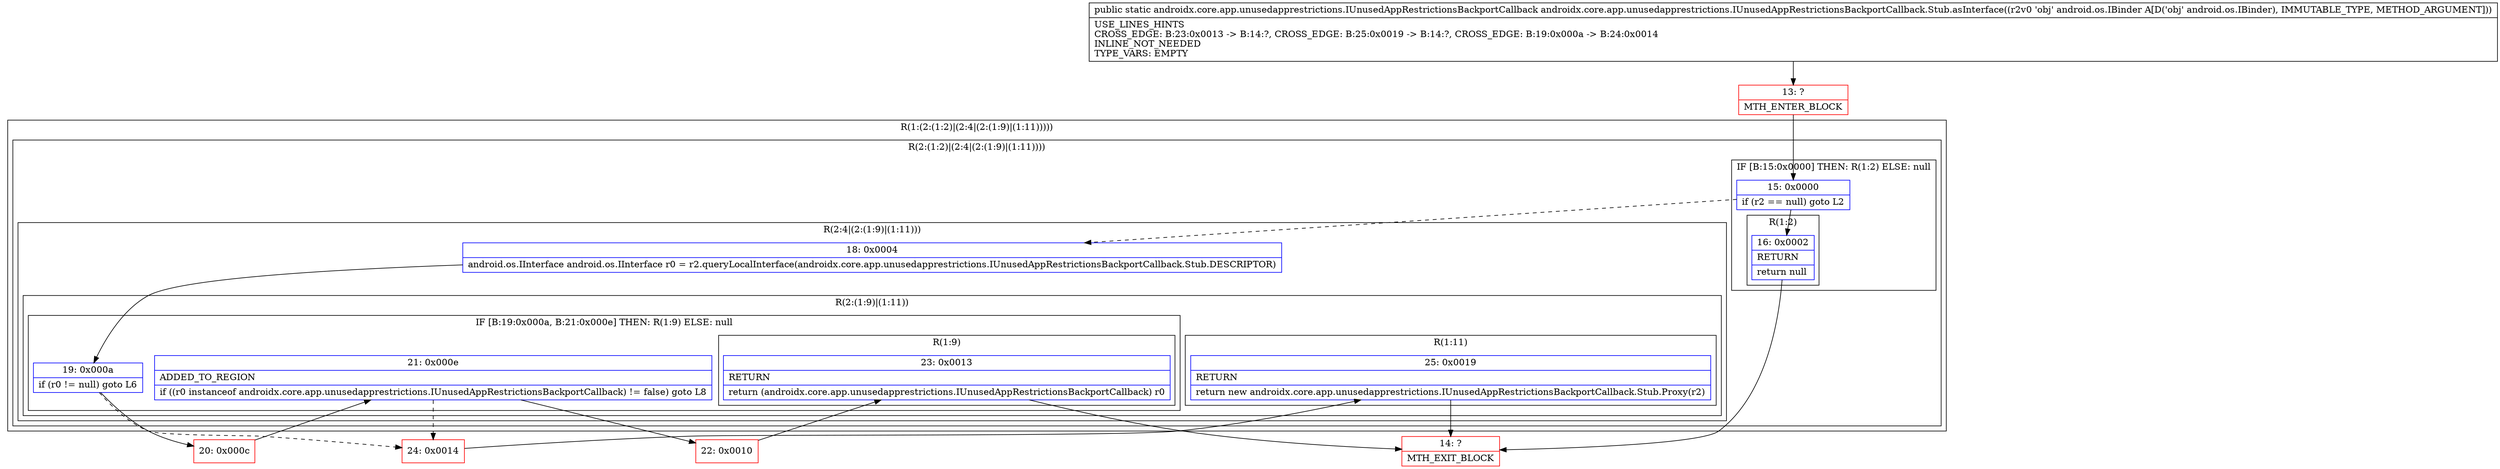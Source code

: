 digraph "CFG forandroidx.core.app.unusedapprestrictions.IUnusedAppRestrictionsBackportCallback.Stub.asInterface(Landroid\/os\/IBinder;)Landroidx\/core\/app\/unusedapprestrictions\/IUnusedAppRestrictionsBackportCallback;" {
subgraph cluster_Region_1299743750 {
label = "R(1:(2:(1:2)|(2:4|(2:(1:9)|(1:11)))))";
node [shape=record,color=blue];
subgraph cluster_Region_892333688 {
label = "R(2:(1:2)|(2:4|(2:(1:9)|(1:11))))";
node [shape=record,color=blue];
subgraph cluster_IfRegion_1515385106 {
label = "IF [B:15:0x0000] THEN: R(1:2) ELSE: null";
node [shape=record,color=blue];
Node_15 [shape=record,label="{15\:\ 0x0000|if (r2 == null) goto L2\l}"];
subgraph cluster_Region_1998282398 {
label = "R(1:2)";
node [shape=record,color=blue];
Node_16 [shape=record,label="{16\:\ 0x0002|RETURN\l|return null\l}"];
}
}
subgraph cluster_Region_375157854 {
label = "R(2:4|(2:(1:9)|(1:11)))";
node [shape=record,color=blue];
Node_18 [shape=record,label="{18\:\ 0x0004|android.os.IInterface android.os.IInterface r0 = r2.queryLocalInterface(androidx.core.app.unusedapprestrictions.IUnusedAppRestrictionsBackportCallback.Stub.DESCRIPTOR)\l}"];
subgraph cluster_Region_2127211727 {
label = "R(2:(1:9)|(1:11))";
node [shape=record,color=blue];
subgraph cluster_IfRegion_992886506 {
label = "IF [B:19:0x000a, B:21:0x000e] THEN: R(1:9) ELSE: null";
node [shape=record,color=blue];
Node_19 [shape=record,label="{19\:\ 0x000a|if (r0 != null) goto L6\l}"];
Node_21 [shape=record,label="{21\:\ 0x000e|ADDED_TO_REGION\l|if ((r0 instanceof androidx.core.app.unusedapprestrictions.IUnusedAppRestrictionsBackportCallback) != false) goto L8\l}"];
subgraph cluster_Region_332017091 {
label = "R(1:9)";
node [shape=record,color=blue];
Node_23 [shape=record,label="{23\:\ 0x0013|RETURN\l|return (androidx.core.app.unusedapprestrictions.IUnusedAppRestrictionsBackportCallback) r0\l}"];
}
}
subgraph cluster_Region_886886720 {
label = "R(1:11)";
node [shape=record,color=blue];
Node_25 [shape=record,label="{25\:\ 0x0019|RETURN\l|return new androidx.core.app.unusedapprestrictions.IUnusedAppRestrictionsBackportCallback.Stub.Proxy(r2)\l}"];
}
}
}
}
}
Node_13 [shape=record,color=red,label="{13\:\ ?|MTH_ENTER_BLOCK\l}"];
Node_14 [shape=record,color=red,label="{14\:\ ?|MTH_EXIT_BLOCK\l}"];
Node_20 [shape=record,color=red,label="{20\:\ 0x000c}"];
Node_22 [shape=record,color=red,label="{22\:\ 0x0010}"];
Node_24 [shape=record,color=red,label="{24\:\ 0x0014}"];
MethodNode[shape=record,label="{public static androidx.core.app.unusedapprestrictions.IUnusedAppRestrictionsBackportCallback androidx.core.app.unusedapprestrictions.IUnusedAppRestrictionsBackportCallback.Stub.asInterface((r2v0 'obj' android.os.IBinder A[D('obj' android.os.IBinder), IMMUTABLE_TYPE, METHOD_ARGUMENT]))  | USE_LINES_HINTS\lCROSS_EDGE: B:23:0x0013 \-\> B:14:?, CROSS_EDGE: B:25:0x0019 \-\> B:14:?, CROSS_EDGE: B:19:0x000a \-\> B:24:0x0014\lINLINE_NOT_NEEDED\lTYPE_VARS: EMPTY\l}"];
MethodNode -> Node_13;Node_15 -> Node_16;
Node_15 -> Node_18[style=dashed];
Node_16 -> Node_14;
Node_18 -> Node_19;
Node_19 -> Node_20;
Node_19 -> Node_24[style=dashed];
Node_21 -> Node_22;
Node_21 -> Node_24[style=dashed];
Node_23 -> Node_14;
Node_25 -> Node_14;
Node_13 -> Node_15;
Node_20 -> Node_21;
Node_22 -> Node_23;
Node_24 -> Node_25;
}

